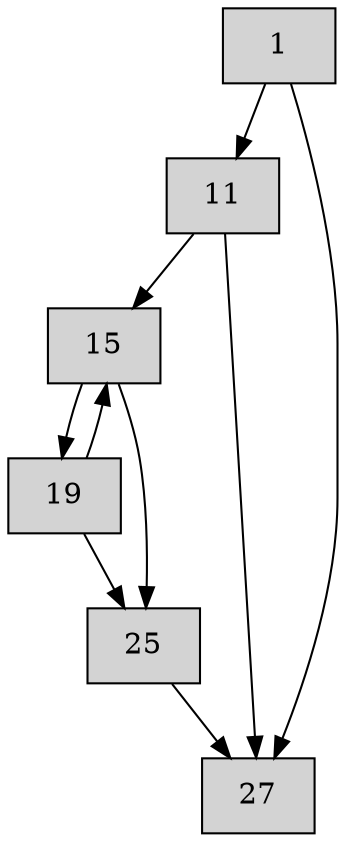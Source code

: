 digraph CFG {
    node[shape=box, style=filled];

    1[label="1"];
    11[label="11"];
    15[label="15"];
    19[label="19"];
    25[label="25"];
    27[label="27"];

    1 -> 27;
    1 -> 11;

    11 -> 27;
    11 -> 15;

    15 -> 25;
    15 -> 19;

    19 -> 25;
    19 -> 15;

    25 -> 27;
}